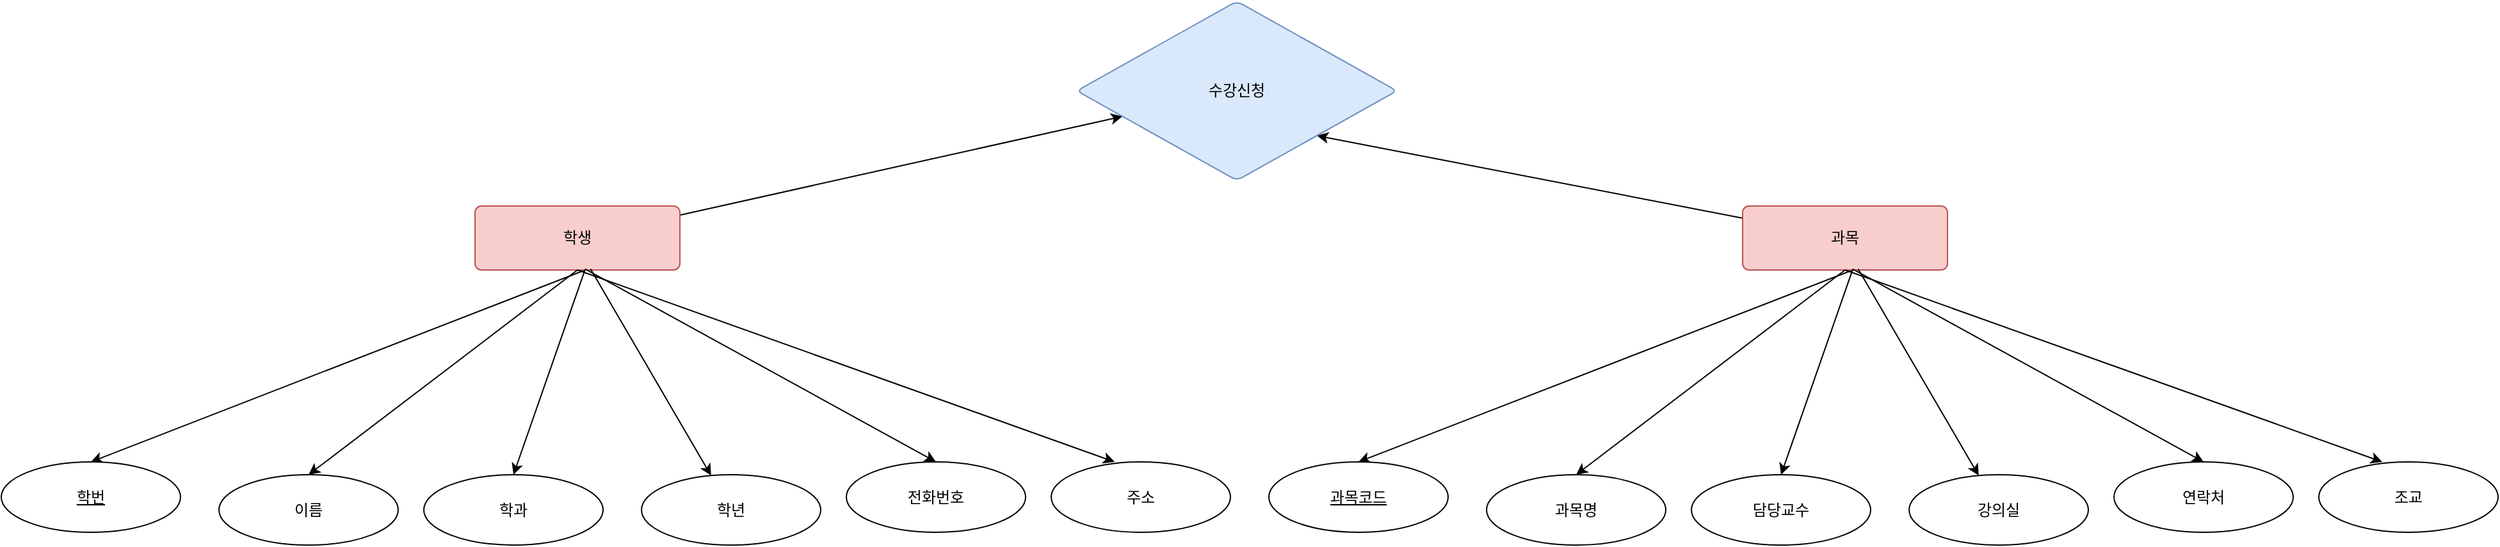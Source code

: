 <mxfile version="21.2.1" type="device">
  <diagram name="페이지-1" id="hX1_70TNEH1RMFsXH9jB">
    <mxGraphModel dx="1687" dy="3161" grid="1" gridSize="10" guides="1" tooltips="1" connect="1" arrows="1" fold="1" page="1" pageScale="1" pageWidth="3300" pageHeight="2339" math="0" shadow="0">
      <root>
        <mxCell id="0" />
        <mxCell id="1" parent="0" />
        <mxCell id="RjzVJgwjun384Nuny4Mh-10" style="rounded=0;orthogonalLoop=1;jettySize=auto;html=1;entryX=0.5;entryY=0;entryDx=0;entryDy=0;exitX=0.538;exitY=1;exitDx=0;exitDy=0;exitPerimeter=0;" edge="1" parent="1" source="RjzVJgwjun384Nuny4Mh-1" target="RjzVJgwjun384Nuny4Mh-3">
          <mxGeometry relative="1" as="geometry">
            <mxPoint x="420" y="110" as="sourcePoint" />
          </mxGeometry>
        </mxCell>
        <mxCell id="RjzVJgwjun384Nuny4Mh-32" value="" style="rounded=0;orthogonalLoop=1;jettySize=auto;html=1;" edge="1" parent="1" source="RjzVJgwjun384Nuny4Mh-1" target="RjzVJgwjun384Nuny4Mh-31">
          <mxGeometry relative="1" as="geometry" />
        </mxCell>
        <mxCell id="RjzVJgwjun384Nuny4Mh-1" value="학생" style="rounded=1;arcSize=10;whiteSpace=wrap;html=1;align=center;rotation=0;fillColor=#f8cecc;strokeColor=#b85450;" vertex="1" parent="1">
          <mxGeometry x="550" y="20" width="160" height="50" as="geometry" />
        </mxCell>
        <mxCell id="RjzVJgwjun384Nuny4Mh-2" value="이름" style="ellipse;whiteSpace=wrap;html=1;align=center;" vertex="1" parent="1">
          <mxGeometry x="350" y="230" width="140" height="55" as="geometry" />
        </mxCell>
        <mxCell id="RjzVJgwjun384Nuny4Mh-3" value="학번" style="ellipse;whiteSpace=wrap;html=1;align=center;fontStyle=4;" vertex="1" parent="1">
          <mxGeometry x="180" y="220" width="140" height="55" as="geometry" />
        </mxCell>
        <mxCell id="RjzVJgwjun384Nuny4Mh-5" value="학과" style="ellipse;whiteSpace=wrap;html=1;align=center;" vertex="1" parent="1">
          <mxGeometry x="510" y="230" width="140" height="55" as="geometry" />
        </mxCell>
        <mxCell id="RjzVJgwjun384Nuny4Mh-6" value="학년" style="ellipse;whiteSpace=wrap;html=1;align=center;" vertex="1" parent="1">
          <mxGeometry x="680" y="230" width="140" height="55" as="geometry" />
        </mxCell>
        <mxCell id="RjzVJgwjun384Nuny4Mh-7" value="주소" style="ellipse;whiteSpace=wrap;html=1;align=center;" vertex="1" parent="1">
          <mxGeometry x="1000" y="220" width="140" height="55" as="geometry" />
        </mxCell>
        <mxCell id="RjzVJgwjun384Nuny4Mh-8" value="전화번호" style="ellipse;whiteSpace=wrap;html=1;align=center;" vertex="1" parent="1">
          <mxGeometry x="840" y="220" width="140" height="55" as="geometry" />
        </mxCell>
        <mxCell id="RjzVJgwjun384Nuny4Mh-12" style="rounded=0;orthogonalLoop=1;jettySize=auto;html=1;entryX=0.5;entryY=0;entryDx=0;entryDy=0;exitX=0.5;exitY=1;exitDx=0;exitDy=0;" edge="1" parent="1" source="RjzVJgwjun384Nuny4Mh-1" target="RjzVJgwjun384Nuny4Mh-2">
          <mxGeometry relative="1" as="geometry">
            <mxPoint x="620" y="60" as="sourcePoint" />
            <mxPoint x="260" y="150" as="targetPoint" />
          </mxGeometry>
        </mxCell>
        <mxCell id="RjzVJgwjun384Nuny4Mh-13" style="rounded=0;orthogonalLoop=1;jettySize=auto;html=1;entryX=0.5;entryY=0;entryDx=0;entryDy=0;exitX=0.538;exitY=0.986;exitDx=0;exitDy=0;exitPerimeter=0;" edge="1" parent="1" source="RjzVJgwjun384Nuny4Mh-1" target="RjzVJgwjun384Nuny4Mh-5">
          <mxGeometry relative="1" as="geometry">
            <mxPoint x="360" y="90" as="sourcePoint" />
            <mxPoint x="420" y="150" as="targetPoint" />
          </mxGeometry>
        </mxCell>
        <mxCell id="RjzVJgwjun384Nuny4Mh-14" style="rounded=0;orthogonalLoop=1;jettySize=auto;html=1;entryX=0.5;entryY=0;entryDx=0;entryDy=0;exitX=0.538;exitY=0.986;exitDx=0;exitDy=0;exitPerimeter=0;" edge="1" parent="1" source="RjzVJgwjun384Nuny4Mh-1" target="RjzVJgwjun384Nuny4Mh-8">
          <mxGeometry relative="1" as="geometry">
            <mxPoint x="710" y="80" as="sourcePoint" />
            <mxPoint x="865" y="140" as="targetPoint" />
          </mxGeometry>
        </mxCell>
        <mxCell id="RjzVJgwjun384Nuny4Mh-15" style="rounded=0;orthogonalLoop=1;jettySize=auto;html=1;exitX=0.564;exitY=0.986;exitDx=0;exitDy=0;exitPerimeter=0;" edge="1" parent="1" source="RjzVJgwjun384Nuny4Mh-1" target="RjzVJgwjun384Nuny4Mh-6">
          <mxGeometry relative="1" as="geometry">
            <mxPoint x="720" y="90" as="sourcePoint" />
            <mxPoint x="875" y="150" as="targetPoint" />
          </mxGeometry>
        </mxCell>
        <mxCell id="RjzVJgwjun384Nuny4Mh-16" style="rounded=0;orthogonalLoop=1;jettySize=auto;html=1;entryX=0.354;entryY=0;entryDx=0;entryDy=0;entryPerimeter=0;exitX=0.5;exitY=1;exitDx=0;exitDy=0;" edge="1" parent="1" source="RjzVJgwjun384Nuny4Mh-1" target="RjzVJgwjun384Nuny4Mh-7">
          <mxGeometry relative="1" as="geometry">
            <mxPoint x="706" y="89" as="sourcePoint" />
            <mxPoint x="875" y="150" as="targetPoint" />
          </mxGeometry>
        </mxCell>
        <mxCell id="RjzVJgwjun384Nuny4Mh-18" style="rounded=0;orthogonalLoop=1;jettySize=auto;html=1;entryX=0.5;entryY=0;entryDx=0;entryDy=0;exitX=0.538;exitY=1;exitDx=0;exitDy=0;exitPerimeter=0;" edge="1" source="RjzVJgwjun384Nuny4Mh-19" target="RjzVJgwjun384Nuny4Mh-21" parent="1">
          <mxGeometry relative="1" as="geometry">
            <mxPoint x="1410" y="110" as="sourcePoint" />
          </mxGeometry>
        </mxCell>
        <mxCell id="RjzVJgwjun384Nuny4Mh-33" style="rounded=0;orthogonalLoop=1;jettySize=auto;html=1;entryX=1;entryY=1;entryDx=0;entryDy=0;" edge="1" parent="1" source="RjzVJgwjun384Nuny4Mh-19" target="RjzVJgwjun384Nuny4Mh-31">
          <mxGeometry relative="1" as="geometry" />
        </mxCell>
        <mxCell id="RjzVJgwjun384Nuny4Mh-19" value="과목" style="rounded=1;arcSize=10;whiteSpace=wrap;html=1;align=center;rotation=0;fillColor=#f8cecc;strokeColor=#b85450;" vertex="1" parent="1">
          <mxGeometry x="1540" y="20" width="160" height="50" as="geometry" />
        </mxCell>
        <mxCell id="RjzVJgwjun384Nuny4Mh-20" value="과목명" style="ellipse;whiteSpace=wrap;html=1;align=center;" vertex="1" parent="1">
          <mxGeometry x="1340" y="230" width="140" height="55" as="geometry" />
        </mxCell>
        <mxCell id="RjzVJgwjun384Nuny4Mh-21" value="과목코드" style="ellipse;whiteSpace=wrap;html=1;align=center;fontStyle=4;" vertex="1" parent="1">
          <mxGeometry x="1170" y="220" width="140" height="55" as="geometry" />
        </mxCell>
        <mxCell id="RjzVJgwjun384Nuny4Mh-22" value="담당교수" style="ellipse;whiteSpace=wrap;html=1;align=center;" vertex="1" parent="1">
          <mxGeometry x="1500" y="230" width="140" height="55" as="geometry" />
        </mxCell>
        <mxCell id="RjzVJgwjun384Nuny4Mh-23" value="강의실" style="ellipse;whiteSpace=wrap;html=1;align=center;" vertex="1" parent="1">
          <mxGeometry x="1670" y="230" width="140" height="55" as="geometry" />
        </mxCell>
        <mxCell id="RjzVJgwjun384Nuny4Mh-24" value="조교" style="ellipse;whiteSpace=wrap;html=1;align=center;" vertex="1" parent="1">
          <mxGeometry x="1990" y="220" width="140" height="55" as="geometry" />
        </mxCell>
        <mxCell id="RjzVJgwjun384Nuny4Mh-25" value="연락처" style="ellipse;whiteSpace=wrap;html=1;align=center;" vertex="1" parent="1">
          <mxGeometry x="1830" y="220" width="140" height="55" as="geometry" />
        </mxCell>
        <mxCell id="RjzVJgwjun384Nuny4Mh-26" style="rounded=0;orthogonalLoop=1;jettySize=auto;html=1;entryX=0.5;entryY=0;entryDx=0;entryDy=0;exitX=0.5;exitY=1;exitDx=0;exitDy=0;" edge="1" source="RjzVJgwjun384Nuny4Mh-19" target="RjzVJgwjun384Nuny4Mh-20" parent="1">
          <mxGeometry relative="1" as="geometry">
            <mxPoint x="1610" y="60" as="sourcePoint" />
            <mxPoint x="1250" y="150" as="targetPoint" />
          </mxGeometry>
        </mxCell>
        <mxCell id="RjzVJgwjun384Nuny4Mh-27" style="rounded=0;orthogonalLoop=1;jettySize=auto;html=1;entryX=0.5;entryY=0;entryDx=0;entryDy=0;exitX=0.538;exitY=0.986;exitDx=0;exitDy=0;exitPerimeter=0;" edge="1" source="RjzVJgwjun384Nuny4Mh-19" target="RjzVJgwjun384Nuny4Mh-22" parent="1">
          <mxGeometry relative="1" as="geometry">
            <mxPoint x="1350" y="90" as="sourcePoint" />
            <mxPoint x="1410" y="150" as="targetPoint" />
          </mxGeometry>
        </mxCell>
        <mxCell id="RjzVJgwjun384Nuny4Mh-28" style="rounded=0;orthogonalLoop=1;jettySize=auto;html=1;entryX=0.5;entryY=0;entryDx=0;entryDy=0;exitX=0.538;exitY=0.986;exitDx=0;exitDy=0;exitPerimeter=0;" edge="1" source="RjzVJgwjun384Nuny4Mh-19" target="RjzVJgwjun384Nuny4Mh-25" parent="1">
          <mxGeometry relative="1" as="geometry">
            <mxPoint x="1700" y="80" as="sourcePoint" />
            <mxPoint x="1855" y="140" as="targetPoint" />
          </mxGeometry>
        </mxCell>
        <mxCell id="RjzVJgwjun384Nuny4Mh-29" style="rounded=0;orthogonalLoop=1;jettySize=auto;html=1;exitX=0.564;exitY=0.986;exitDx=0;exitDy=0;exitPerimeter=0;" edge="1" source="RjzVJgwjun384Nuny4Mh-19" target="RjzVJgwjun384Nuny4Mh-23" parent="1">
          <mxGeometry relative="1" as="geometry">
            <mxPoint x="1710" y="90" as="sourcePoint" />
            <mxPoint x="1865" y="150" as="targetPoint" />
          </mxGeometry>
        </mxCell>
        <mxCell id="RjzVJgwjun384Nuny4Mh-30" style="rounded=0;orthogonalLoop=1;jettySize=auto;html=1;entryX=0.354;entryY=0;entryDx=0;entryDy=0;entryPerimeter=0;exitX=0.5;exitY=1;exitDx=0;exitDy=0;" edge="1" source="RjzVJgwjun384Nuny4Mh-19" target="RjzVJgwjun384Nuny4Mh-24" parent="1">
          <mxGeometry relative="1" as="geometry">
            <mxPoint x="1696" y="89" as="sourcePoint" />
            <mxPoint x="1865" y="150" as="targetPoint" />
          </mxGeometry>
        </mxCell>
        <mxCell id="RjzVJgwjun384Nuny4Mh-31" value="수강신청" style="rhombus;whiteSpace=wrap;html=1;fillColor=#dae8fc;strokeColor=#6c8ebf;rounded=1;arcSize=10;" vertex="1" parent="1">
          <mxGeometry x="1020" y="-140" width="250" height="140" as="geometry" />
        </mxCell>
      </root>
    </mxGraphModel>
  </diagram>
</mxfile>
